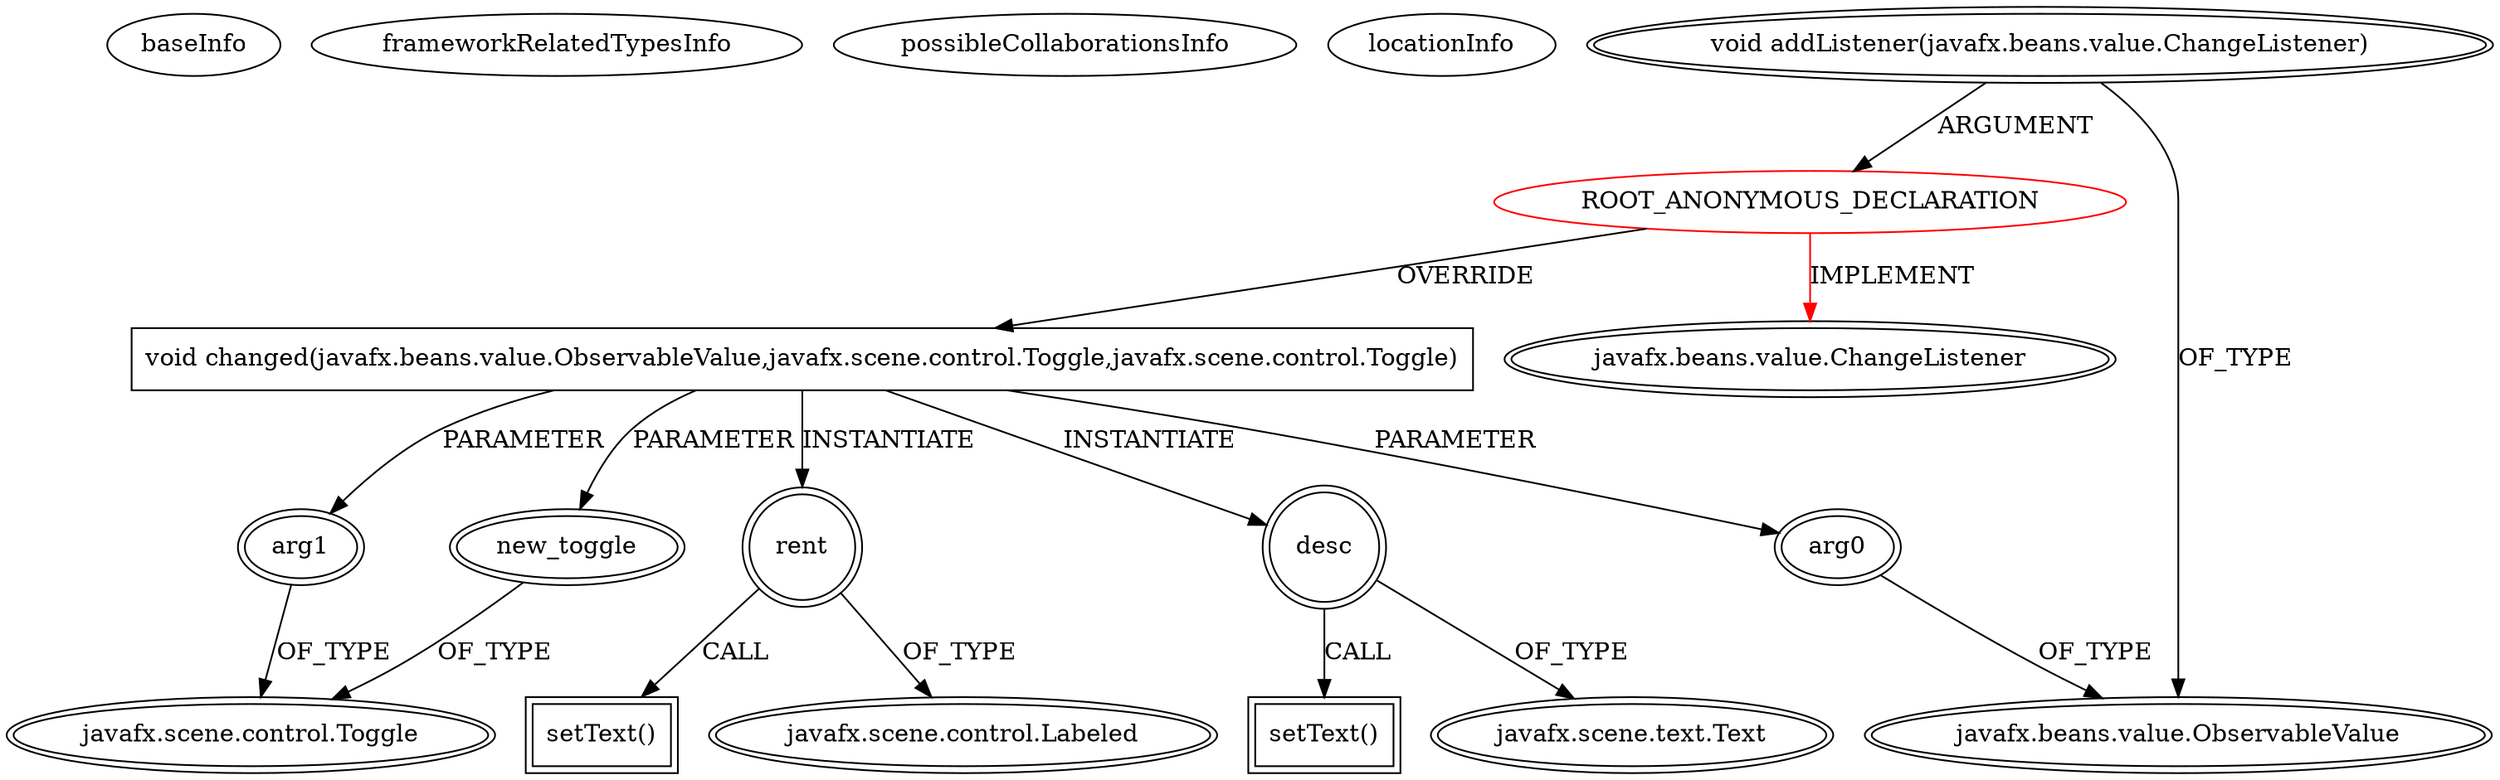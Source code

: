 digraph {
baseInfo[graphId=4330,category="extension_graph",isAnonymous=true,possibleRelation=false]
frameworkRelatedTypesInfo[0="javafx.beans.value.ChangeListener"]
possibleCollaborationsInfo[]
locationInfo[projectName="sushkrish-CityLife",filePath="/sushkrish-CityLife/CityLife-master/src/view/SelectHome.java",contextSignature="void events(states.City)",graphId="4330"]
0[label="ROOT_ANONYMOUS_DECLARATION",vertexType="ROOT_ANONYMOUS_DECLARATION",isFrameworkType=false,color=red]
1[label="javafx.beans.value.ChangeListener",vertexType="FRAMEWORK_INTERFACE_TYPE",isFrameworkType=true,peripheries=2]
2[label="void addListener(javafx.beans.value.ChangeListener)",vertexType="OUTSIDE_CALL",isFrameworkType=true,peripheries=2]
3[label="javafx.beans.value.ObservableValue",vertexType="FRAMEWORK_INTERFACE_TYPE",isFrameworkType=true,peripheries=2]
4[label="void changed(javafx.beans.value.ObservableValue,javafx.scene.control.Toggle,javafx.scene.control.Toggle)",vertexType="OVERRIDING_METHOD_DECLARATION",isFrameworkType=false,shape=box]
5[label="arg0",vertexType="PARAMETER_DECLARATION",isFrameworkType=true,peripheries=2]
7[label="arg1",vertexType="PARAMETER_DECLARATION",isFrameworkType=true,peripheries=2]
8[label="javafx.scene.control.Toggle",vertexType="FRAMEWORK_INTERFACE_TYPE",isFrameworkType=true,peripheries=2]
9[label="new_toggle",vertexType="PARAMETER_DECLARATION",isFrameworkType=true,peripheries=2]
11[label="rent",vertexType="VARIABLE_EXPRESION",isFrameworkType=true,peripheries=2,shape=circle]
13[label="javafx.scene.control.Labeled",vertexType="FRAMEWORK_CLASS_TYPE",isFrameworkType=true,peripheries=2]
12[label="setText()",vertexType="INSIDE_CALL",isFrameworkType=true,peripheries=2,shape=box]
14[label="desc",vertexType="VARIABLE_EXPRESION",isFrameworkType=true,peripheries=2,shape=circle]
16[label="javafx.scene.text.Text",vertexType="FRAMEWORK_CLASS_TYPE",isFrameworkType=true,peripheries=2]
15[label="setText()",vertexType="INSIDE_CALL",isFrameworkType=true,peripheries=2,shape=box]
0->1[label="IMPLEMENT",color=red]
2->0[label="ARGUMENT"]
2->3[label="OF_TYPE"]
0->4[label="OVERRIDE"]
5->3[label="OF_TYPE"]
4->5[label="PARAMETER"]
7->8[label="OF_TYPE"]
4->7[label="PARAMETER"]
9->8[label="OF_TYPE"]
4->9[label="PARAMETER"]
4->11[label="INSTANTIATE"]
11->13[label="OF_TYPE"]
11->12[label="CALL"]
4->14[label="INSTANTIATE"]
14->16[label="OF_TYPE"]
14->15[label="CALL"]
}
